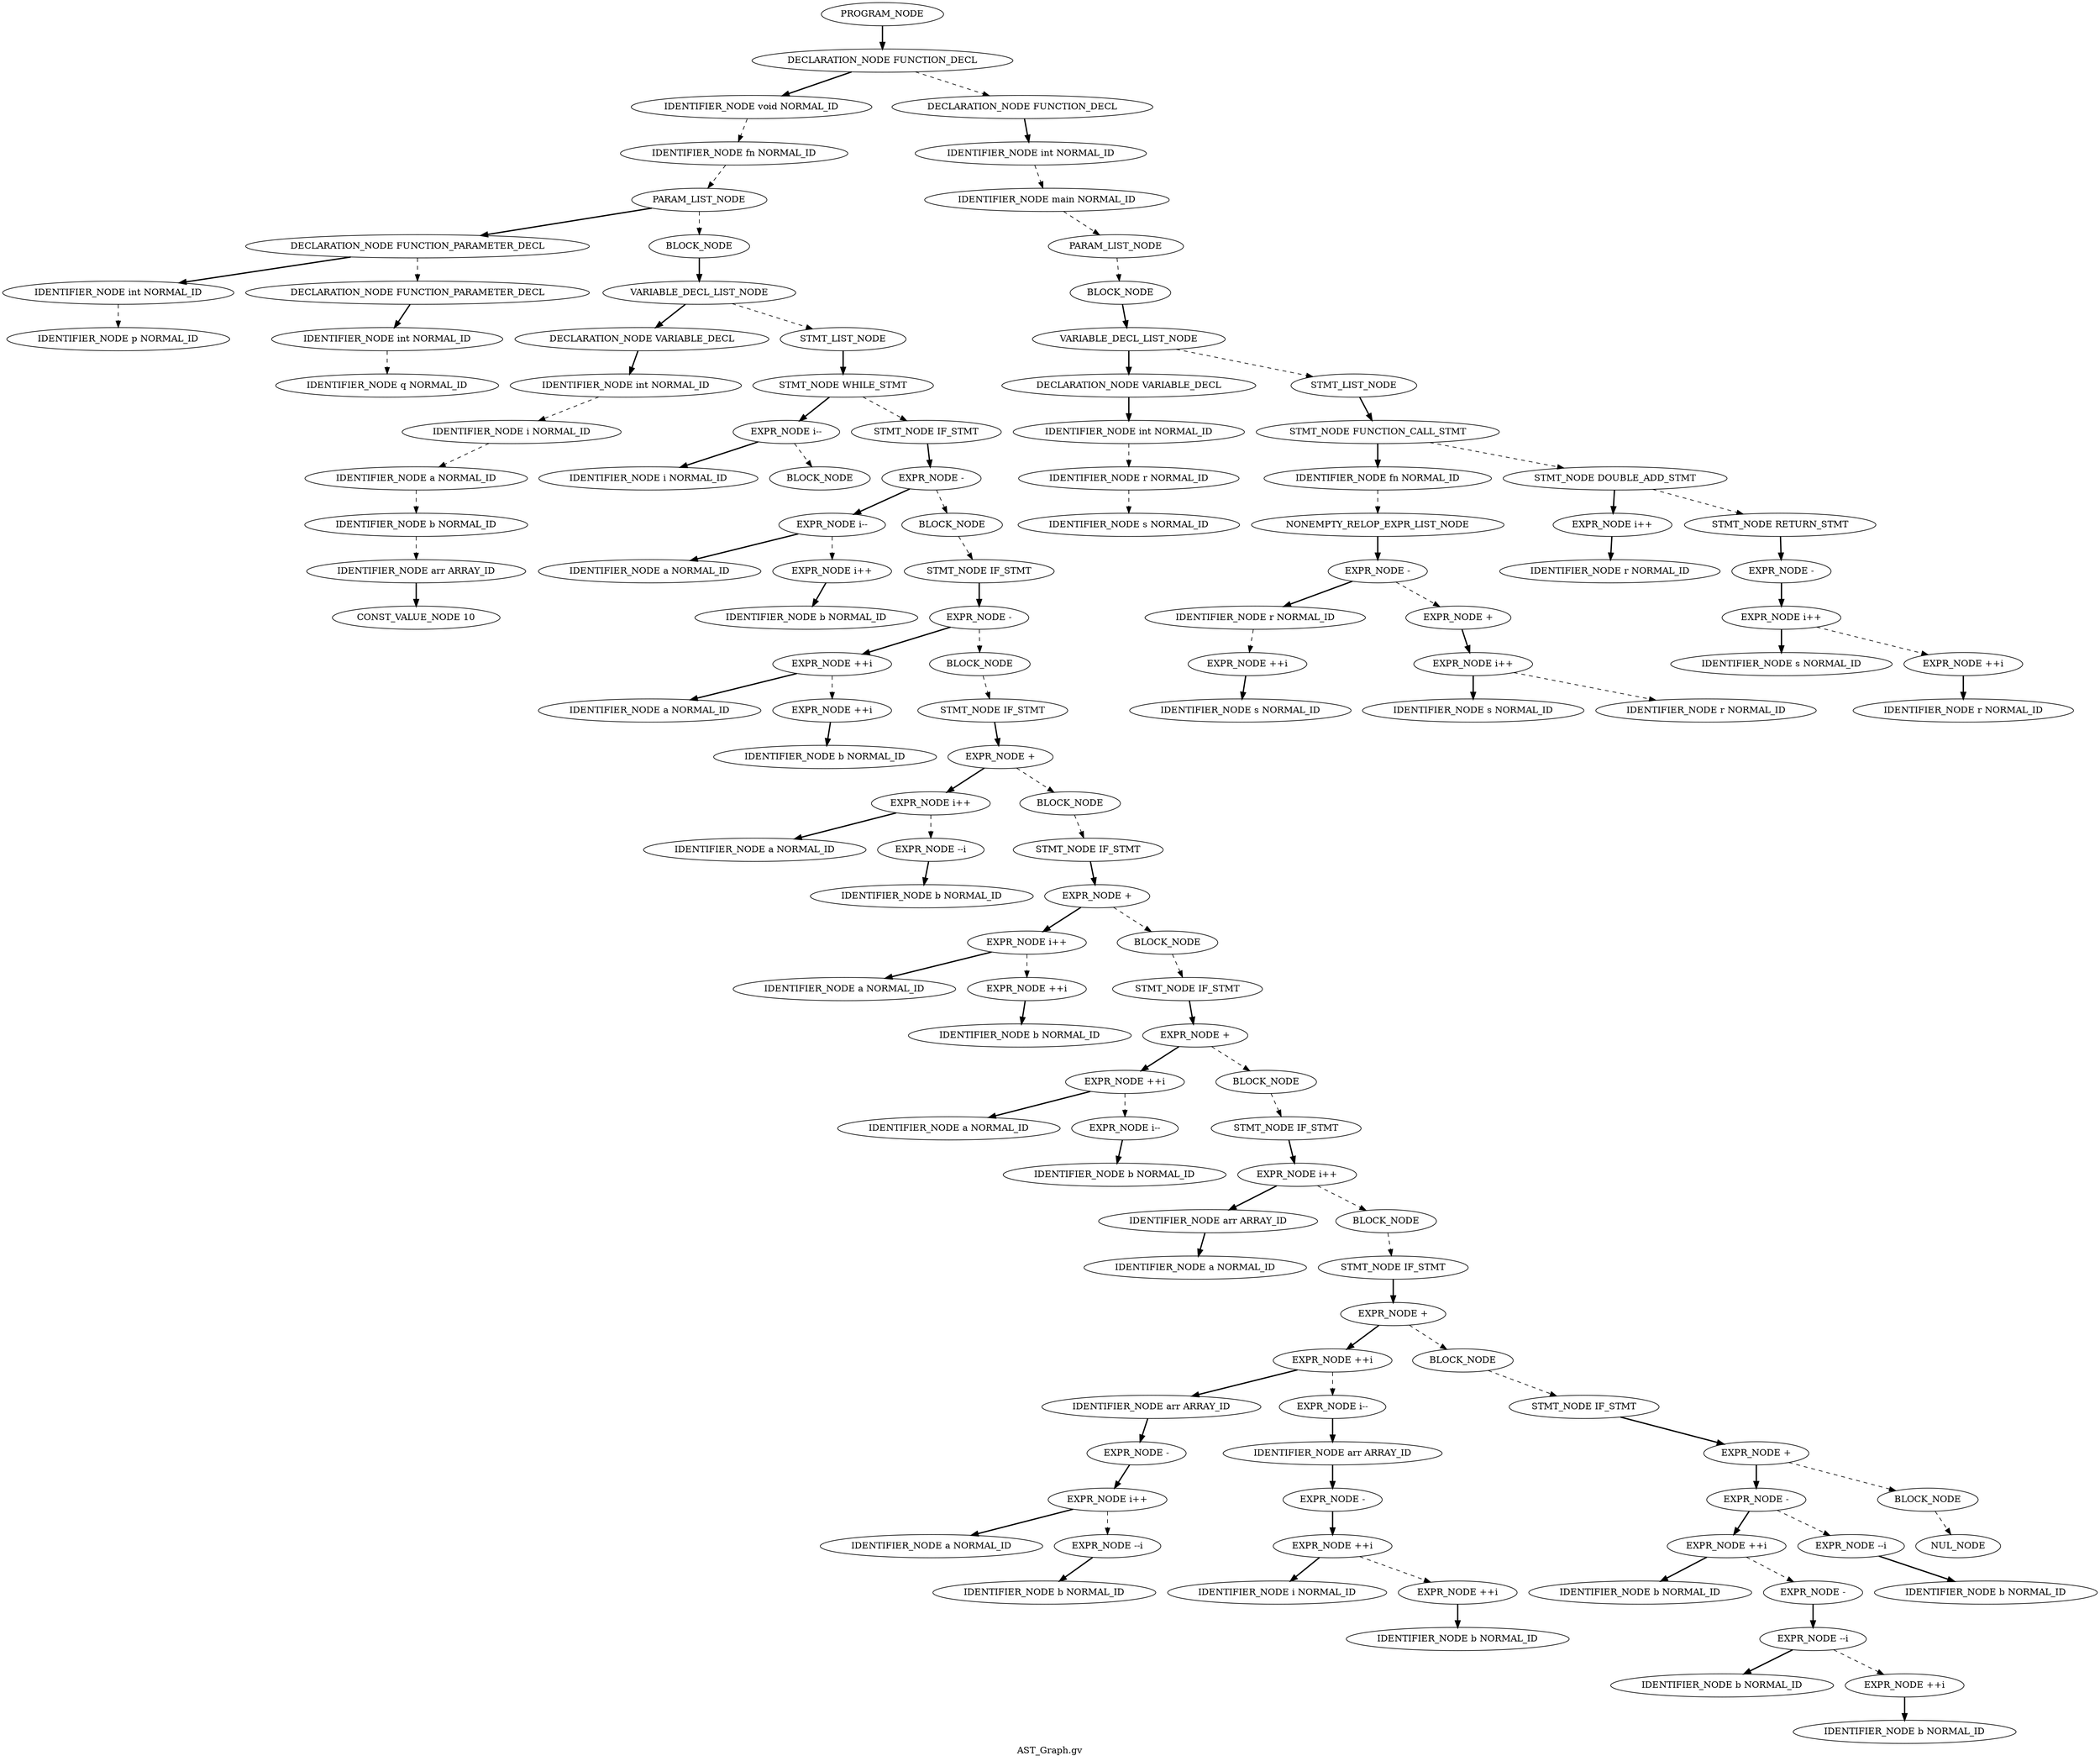 Digraph AST
{
label = "AST_Graph.gv"
node0 [label ="PROGRAM_NODE"]
node1 [label ="DECLARATION_NODE FUNCTION_DECL"]
node2 [label ="IDENTIFIER_NODE void NORMAL_ID"]
node3 [label ="IDENTIFIER_NODE fn NORMAL_ID"]
node4 [label ="PARAM_LIST_NODE"]
node5 [label ="DECLARATION_NODE FUNCTION_PARAMETER_DECL"]
node6 [label ="IDENTIFIER_NODE int NORMAL_ID"]
node7 [label ="IDENTIFIER_NODE p NORMAL_ID"]
node6 -> node7 [style = dashed]
node5 -> node6 [style = bold]
node8 [label ="DECLARATION_NODE FUNCTION_PARAMETER_DECL"]
node9 [label ="IDENTIFIER_NODE int NORMAL_ID"]
node10 [label ="IDENTIFIER_NODE q NORMAL_ID"]
node9 -> node10 [style = dashed]
node8 -> node9 [style = bold]
node5 -> node8 [style = dashed]
node4 -> node5 [style = bold]
node11 [label ="BLOCK_NODE"]
node12 [label ="VARIABLE_DECL_LIST_NODE"]
node13 [label ="DECLARATION_NODE VARIABLE_DECL"]
node14 [label ="IDENTIFIER_NODE int NORMAL_ID"]
node15 [label ="IDENTIFIER_NODE i NORMAL_ID"]
node16 [label ="IDENTIFIER_NODE a NORMAL_ID"]
node17 [label ="IDENTIFIER_NODE b NORMAL_ID"]
node18 [label ="IDENTIFIER_NODE arr ARRAY_ID"]
node19 [label ="CONST_VALUE_NODE 10"]
node18 -> node19 [style = bold]
node17 -> node18 [style = dashed]
node16 -> node17 [style = dashed]
node15 -> node16 [style = dashed]
node14 -> node15 [style = dashed]
node13 -> node14 [style = bold]
node12 -> node13 [style = bold]
node20 [label ="STMT_LIST_NODE"]
node21 [label ="STMT_NODE WHILE_STMT"]
node22 [label ="EXPR_NODE i--"]
node23 [label ="IDENTIFIER_NODE i NORMAL_ID"]
node22 -> node23 [style = bold]
node24 [label ="BLOCK_NODE"]
node22 -> node24 [style = dashed]
node21 -> node22 [style = bold]
node25 [label ="STMT_NODE IF_STMT"]
node26 [label ="EXPR_NODE -"]
node27 [label ="EXPR_NODE i--"]
node28 [label ="IDENTIFIER_NODE a NORMAL_ID"]
node27 -> node28 [style = bold]
node29 [label ="EXPR_NODE i++"]
node30 [label ="IDENTIFIER_NODE b NORMAL_ID"]
node29 -> node30 [style = bold]
node27 -> node29 [style = dashed]
node26 -> node27 [style = bold]
node31 [label ="BLOCK_NODE"]
node32 [label ="STMT_NODE IF_STMT"]
node33 [label ="EXPR_NODE -"]
node34 [label ="EXPR_NODE ++i"]
node35 [label ="IDENTIFIER_NODE a NORMAL_ID"]
node34 -> node35 [style = bold]
node36 [label ="EXPR_NODE ++i"]
node37 [label ="IDENTIFIER_NODE b NORMAL_ID"]
node36 -> node37 [style = bold]
node34 -> node36 [style = dashed]
node33 -> node34 [style = bold]
node38 [label ="BLOCK_NODE"]
node39 [label ="STMT_NODE IF_STMT"]
node40 [label ="EXPR_NODE +"]
node41 [label ="EXPR_NODE i++"]
node42 [label ="IDENTIFIER_NODE a NORMAL_ID"]
node41 -> node42 [style = bold]
node43 [label ="EXPR_NODE --i"]
node44 [label ="IDENTIFIER_NODE b NORMAL_ID"]
node43 -> node44 [style = bold]
node41 -> node43 [style = dashed]
node40 -> node41 [style = bold]
node45 [label ="BLOCK_NODE"]
node46 [label ="STMT_NODE IF_STMT"]
node47 [label ="EXPR_NODE +"]
node48 [label ="EXPR_NODE i++"]
node49 [label ="IDENTIFIER_NODE a NORMAL_ID"]
node48 -> node49 [style = bold]
node50 [label ="EXPR_NODE ++i"]
node51 [label ="IDENTIFIER_NODE b NORMAL_ID"]
node50 -> node51 [style = bold]
node48 -> node50 [style = dashed]
node47 -> node48 [style = bold]
node52 [label ="BLOCK_NODE"]
node53 [label ="STMT_NODE IF_STMT"]
node54 [label ="EXPR_NODE +"]
node55 [label ="EXPR_NODE ++i"]
node56 [label ="IDENTIFIER_NODE a NORMAL_ID"]
node55 -> node56 [style = bold]
node57 [label ="EXPR_NODE i--"]
node58 [label ="IDENTIFIER_NODE b NORMAL_ID"]
node57 -> node58 [style = bold]
node55 -> node57 [style = dashed]
node54 -> node55 [style = bold]
node59 [label ="BLOCK_NODE"]
node60 [label ="STMT_NODE IF_STMT"]
node61 [label ="EXPR_NODE i++"]
node62 [label ="IDENTIFIER_NODE arr ARRAY_ID"]
node63 [label ="IDENTIFIER_NODE a NORMAL_ID"]
node62 -> node63 [style = bold]
node61 -> node62 [style = bold]
node64 [label ="BLOCK_NODE"]
node65 [label ="STMT_NODE IF_STMT"]
node66 [label ="EXPR_NODE +"]
node67 [label ="EXPR_NODE ++i"]
node68 [label ="IDENTIFIER_NODE arr ARRAY_ID"]
node69 [label ="EXPR_NODE -"]
node70 [label ="EXPR_NODE i++"]
node71 [label ="IDENTIFIER_NODE a NORMAL_ID"]
node70 -> node71 [style = bold]
node72 [label ="EXPR_NODE --i"]
node73 [label ="IDENTIFIER_NODE b NORMAL_ID"]
node72 -> node73 [style = bold]
node70 -> node72 [style = dashed]
node69 -> node70 [style = bold]
node68 -> node69 [style = bold]
node67 -> node68 [style = bold]
node74 [label ="EXPR_NODE i--"]
node75 [label ="IDENTIFIER_NODE arr ARRAY_ID"]
node76 [label ="EXPR_NODE -"]
node77 [label ="EXPR_NODE ++i"]
node78 [label ="IDENTIFIER_NODE i NORMAL_ID"]
node77 -> node78 [style = bold]
node79 [label ="EXPR_NODE ++i"]
node80 [label ="IDENTIFIER_NODE b NORMAL_ID"]
node79 -> node80 [style = bold]
node77 -> node79 [style = dashed]
node76 -> node77 [style = bold]
node75 -> node76 [style = bold]
node74 -> node75 [style = bold]
node67 -> node74 [style = dashed]
node66 -> node67 [style = bold]
node81 [label ="BLOCK_NODE"]
node82 [label ="STMT_NODE IF_STMT"]
node83 [label ="EXPR_NODE +"]
node84 [label ="EXPR_NODE -"]
node85 [label ="EXPR_NODE ++i"]
node86 [label ="IDENTIFIER_NODE b NORMAL_ID"]
node85 -> node86 [style = bold]
node87 [label ="EXPR_NODE -"]
node88 [label ="EXPR_NODE --i"]
node89 [label ="IDENTIFIER_NODE b NORMAL_ID"]
node88 -> node89 [style = bold]
node90 [label ="EXPR_NODE ++i"]
node91 [label ="IDENTIFIER_NODE b NORMAL_ID"]
node90 -> node91 [style = bold]
node88 -> node90 [style = dashed]
node87 -> node88 [style = bold]
node85 -> node87 [style = dashed]
node84 -> node85 [style = bold]
node92 [label ="EXPR_NODE --i"]
node93 [label ="IDENTIFIER_NODE b NORMAL_ID"]
node92 -> node93 [style = bold]
node84 -> node92 [style = dashed]
node83 -> node84 [style = bold]
node94 [label ="BLOCK_NODE"]
node95 [label ="NUL_NODE"]
node94 -> node95 [style = dashed]
node83 -> node94 [style = dashed]
node82 -> node83 [style = bold]
node81 -> node82 [style = dashed]
node66 -> node81 [style = dashed]
node65 -> node66 [style = bold]
node64 -> node65 [style = dashed]
node61 -> node64 [style = dashed]
node60 -> node61 [style = bold]
node59 -> node60 [style = dashed]
node54 -> node59 [style = dashed]
node53 -> node54 [style = bold]
node52 -> node53 [style = dashed]
node47 -> node52 [style = dashed]
node46 -> node47 [style = bold]
node45 -> node46 [style = dashed]
node40 -> node45 [style = dashed]
node39 -> node40 [style = bold]
node38 -> node39 [style = dashed]
node33 -> node38 [style = dashed]
node32 -> node33 [style = bold]
node31 -> node32 [style = dashed]
node26 -> node31 [style = dashed]
node25 -> node26 [style = bold]
node21 -> node25 [style = dashed]
node20 -> node21 [style = bold]
node12 -> node20 [style = dashed]
node11 -> node12 [style = bold]
node4 -> node11 [style = dashed]
node3 -> node4 [style = dashed]
node2 -> node3 [style = dashed]
node1 -> node2 [style = bold]
node96 [label ="DECLARATION_NODE FUNCTION_DECL"]
node97 [label ="IDENTIFIER_NODE int NORMAL_ID"]
node98 [label ="IDENTIFIER_NODE main NORMAL_ID"]
node99 [label ="PARAM_LIST_NODE"]
node100 [label ="BLOCK_NODE"]
node101 [label ="VARIABLE_DECL_LIST_NODE"]
node102 [label ="DECLARATION_NODE VARIABLE_DECL"]
node103 [label ="IDENTIFIER_NODE int NORMAL_ID"]
node104 [label ="IDENTIFIER_NODE r NORMAL_ID"]
node105 [label ="IDENTIFIER_NODE s NORMAL_ID"]
node104 -> node105 [style = dashed]
node103 -> node104 [style = dashed]
node102 -> node103 [style = bold]
node101 -> node102 [style = bold]
node106 [label ="STMT_LIST_NODE"]
node107 [label ="STMT_NODE FUNCTION_CALL_STMT"]
node108 [label ="IDENTIFIER_NODE fn NORMAL_ID"]
node109 [label ="NONEMPTY_RELOP_EXPR_LIST_NODE"]
node110 [label ="EXPR_NODE -"]
node111 [label ="IDENTIFIER_NODE r NORMAL_ID"]
node112 [label ="EXPR_NODE ++i"]
node113 [label ="IDENTIFIER_NODE s NORMAL_ID"]
node112 -> node113 [style = bold]
node111 -> node112 [style = dashed]
node110 -> node111 [style = bold]
node114 [label ="EXPR_NODE +"]
node115 [label ="EXPR_NODE i++"]
node116 [label ="IDENTIFIER_NODE s NORMAL_ID"]
node115 -> node116 [style = bold]
node117 [label ="IDENTIFIER_NODE r NORMAL_ID"]
node115 -> node117 [style = dashed]
node114 -> node115 [style = bold]
node110 -> node114 [style = dashed]
node109 -> node110 [style = bold]
node108 -> node109 [style = dashed]
node107 -> node108 [style = bold]
node118 [label ="STMT_NODE DOUBLE_ADD_STMT"]
node119 [label ="EXPR_NODE i++"]
node120 [label ="IDENTIFIER_NODE r NORMAL_ID"]
node119 -> node120 [style = bold]
node118 -> node119 [style = bold]
node121 [label ="STMT_NODE RETURN_STMT"]
node122 [label ="EXPR_NODE -"]
node123 [label ="EXPR_NODE i++"]
node124 [label ="IDENTIFIER_NODE s NORMAL_ID"]
node123 -> node124 [style = bold]
node125 [label ="EXPR_NODE ++i"]
node126 [label ="IDENTIFIER_NODE r NORMAL_ID"]
node125 -> node126 [style = bold]
node123 -> node125 [style = dashed]
node122 -> node123 [style = bold]
node121 -> node122 [style = bold]
node118 -> node121 [style = dashed]
node107 -> node118 [style = dashed]
node106 -> node107 [style = bold]
node101 -> node106 [style = dashed]
node100 -> node101 [style = bold]
node99 -> node100 [style = dashed]
node98 -> node99 [style = dashed]
node97 -> node98 [style = dashed]
node96 -> node97 [style = bold]
node1 -> node96 [style = dashed]
node0 -> node1 [style = bold]
}
